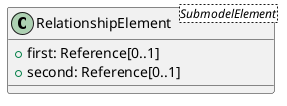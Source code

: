 @startuml
class RelationshipElement<SubmodelElement> {
  +first: Reference[0..1]
  +second: Reference[0..1]
}
@enduml